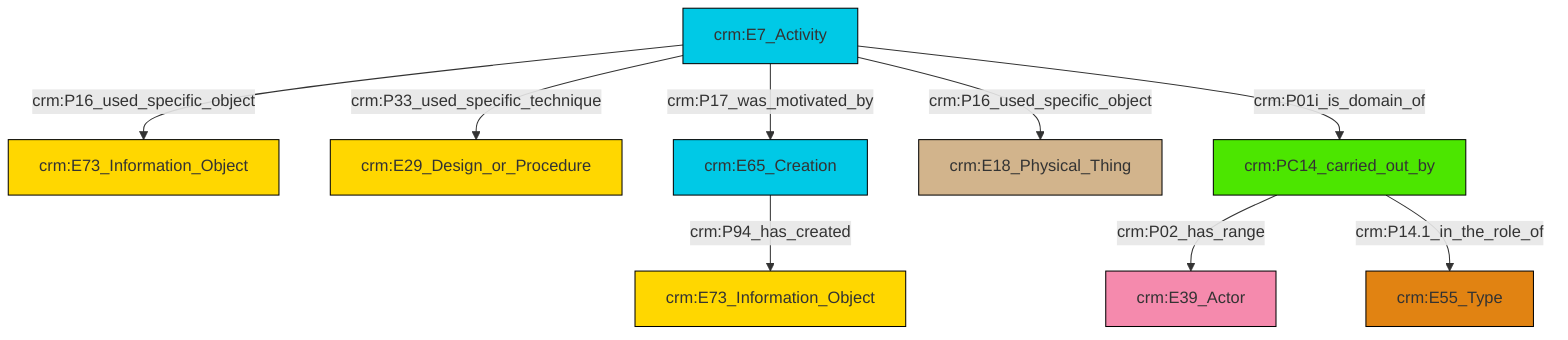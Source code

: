 graph TD
classDef Literal fill:#f2f2f2,stroke:#000000;
classDef CRM_Entity fill:#FFFFFF,stroke:#000000;
classDef Temporal_Entity fill:#00C9E6, stroke:#000000;
classDef Type fill:#E18312, stroke:#000000;
classDef Time-Span fill:#2C9C91, stroke:#000000;
classDef Appellation fill:#FFEB7F, stroke:#000000;
classDef Place fill:#008836, stroke:#000000;
classDef Persistent_Item fill:#B266B2, stroke:#000000;
classDef Conceptual_Object fill:#FFD700, stroke:#000000;
classDef Physical_Thing fill:#D2B48C, stroke:#000000;
classDef Actor fill:#f58aad, stroke:#000000;
classDef PC_Classes fill:#4ce600, stroke:#000000;
classDef Multi fill:#cccccc,stroke:#000000;

0["crm:E7_Activity"]:::Temporal_Entity -->|crm:P16_used_specific_object| 1["crm:E73_Information_Object"]:::Conceptual_Object
0["crm:E7_Activity"]:::Temporal_Entity -->|crm:P33_used_specific_technique| 4["crm:E29_Design_or_Procedure"]:::Conceptual_Object
0["crm:E7_Activity"]:::Temporal_Entity -->|crm:P17_was_motivated_by| 5["crm:E65_Creation"]:::Temporal_Entity
0["crm:E7_Activity"]:::Temporal_Entity -->|crm:P16_used_specific_object| 6["crm:E18_Physical_Thing"]:::Physical_Thing
7["crm:PC14_carried_out_by"]:::PC_Classes -->|crm:P02_has_range| 8["crm:E39_Actor"]:::Actor
0["crm:E7_Activity"]:::Temporal_Entity -->|crm:P01i_is_domain_of| 7["crm:PC14_carried_out_by"]:::PC_Classes
7["crm:PC14_carried_out_by"]:::PC_Classes -->|crm:P14.1_in_the_role_of| 9["crm:E55_Type"]:::Type
5["crm:E65_Creation"]:::Temporal_Entity -->|crm:P94_has_created| 13["crm:E73_Information_Object"]:::Conceptual_Object